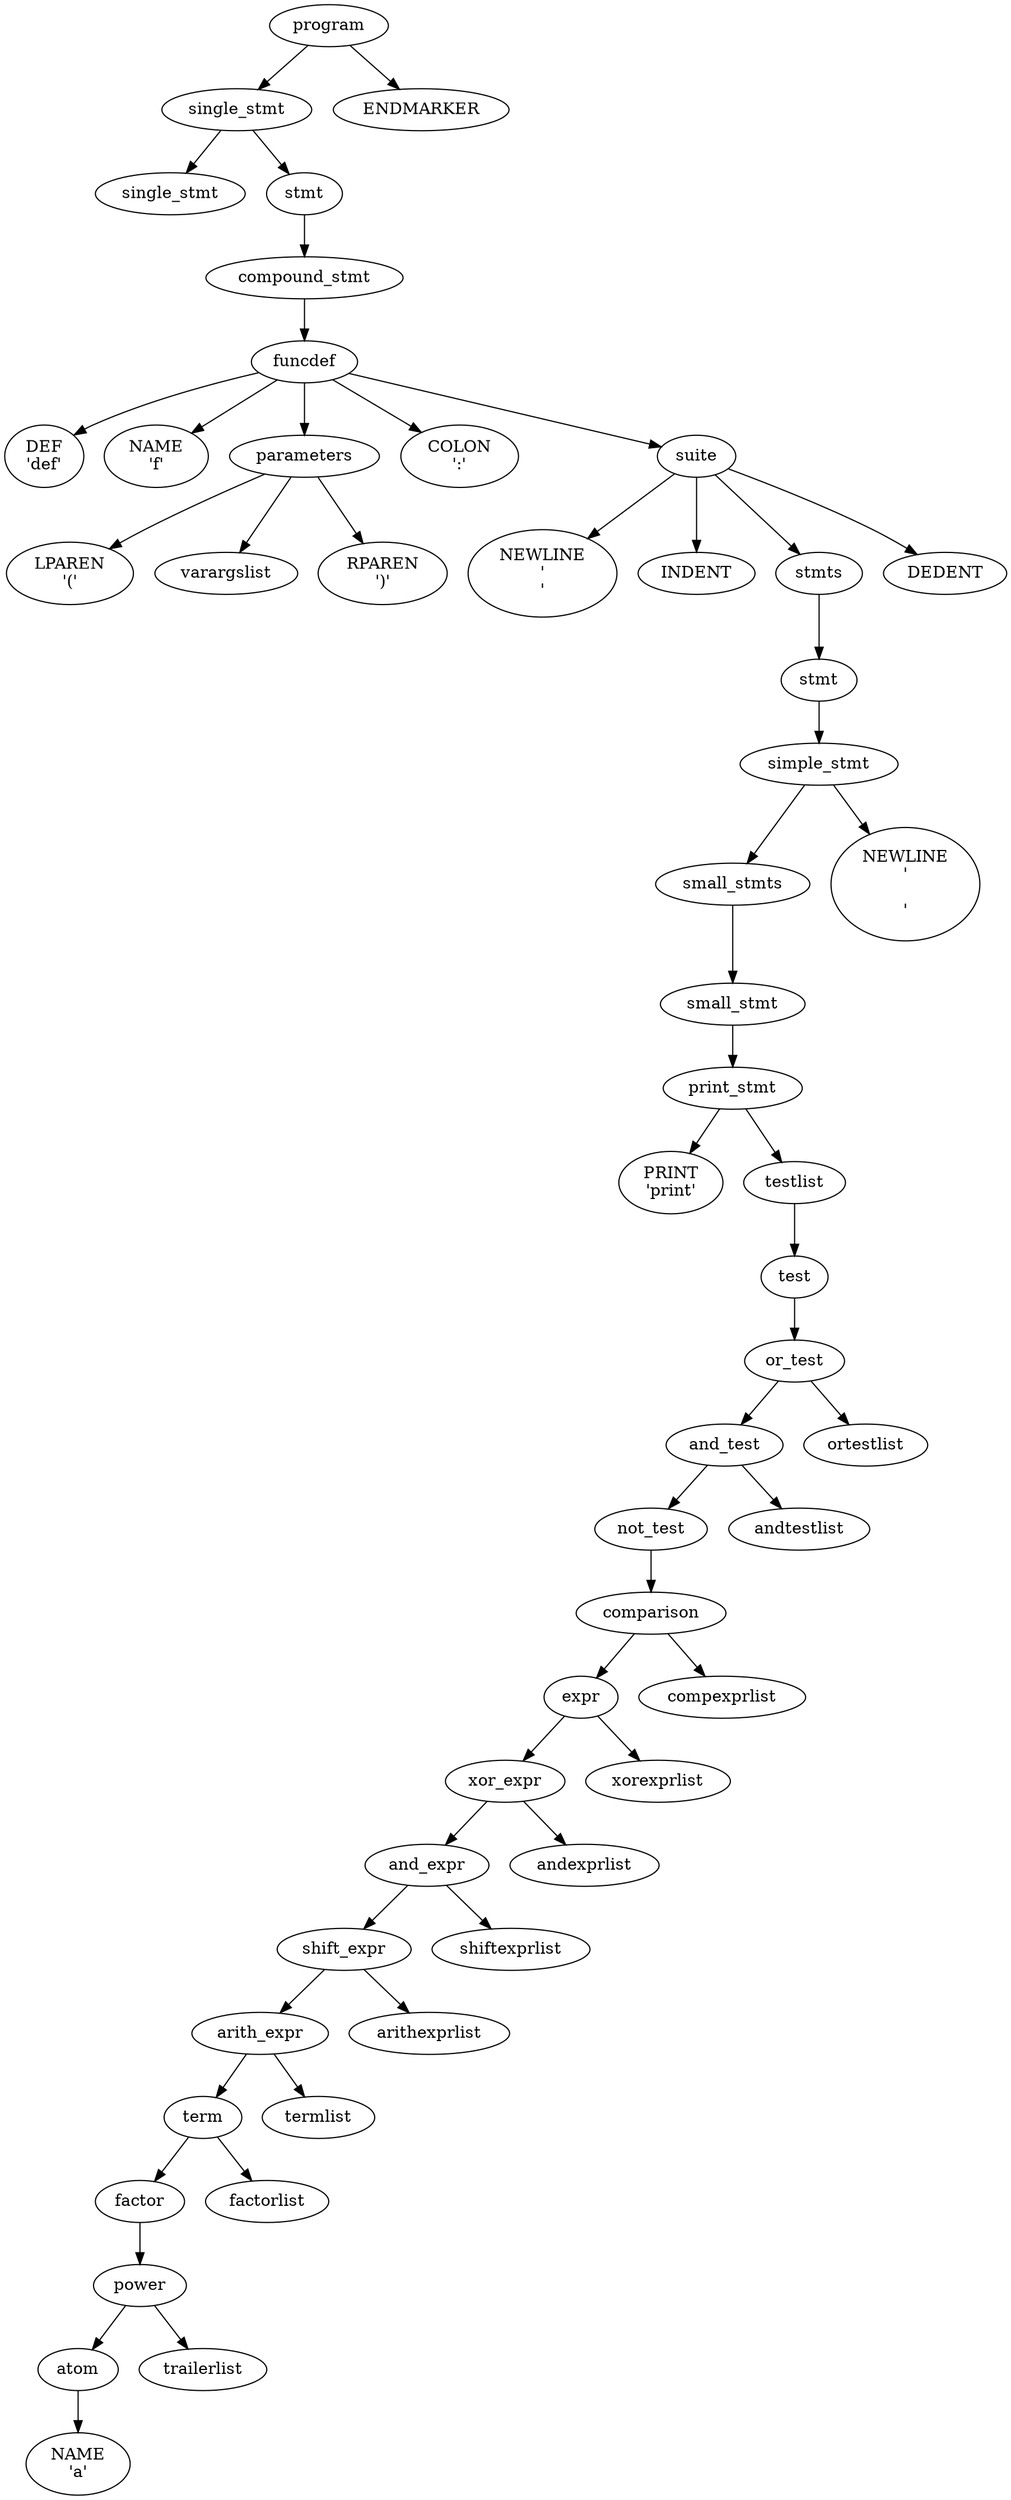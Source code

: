 digraph G 
{

	node0 [label="program"];
	node1 [label= "single_stmt"];
	node0 -> node1;
	node2 [label= "ENDMARKER"];
	node0 -> node2;
	node3 [label= "single_stmt"];
	node1 -> node3;
	node4 [label= "stmt"];
	node1 -> node4;
	node5 [label= "compound_stmt"];
	node4 -> node5;
	node6 [label= "funcdef"];
	node5 -> node6;
	node7 [label= "DEF\n'def'"];
	node6 -> node7;
	node8 [label= "NAME\n'f'"];
	node6 -> node8;
	node9 [label= "parameters"];
	node6 -> node9;
	node10 [label= "COLON\n':'"];
	node6 -> node10;
	node11 [label= "suite"];
	node6 -> node11;
	node12 [label= "NEWLINE\n'\n'"];
	node11 -> node12;
	node13 [label= "INDENT"];
	node11 -> node13;
	node14 [label= "stmts"];
	node11 -> node14;
	node15 [label= "DEDENT"];
	node11 -> node15;
	node16 [label= "stmt"];
	node14 -> node16;
	node17 [label= "simple_stmt"];
	node16 -> node17;
	node18 [label= "small_stmts"];
	node17 -> node18;
	node19 [label= "NEWLINE\n'\n\n'"];
	node17 -> node19;
	node20 [label= "small_stmt"];
	node18 -> node20;
	node21 [label= "print_stmt"];
	node20 -> node21;
	node22 [label= "PRINT\n'print'"];
	node21 -> node22;
	node23 [label= "testlist"];
	node21 -> node23;
	node24 [label= "test"];
	node23 -> node24;
	node25 [label= "or_test"];
	node24 -> node25;
	node26 [label= "and_test"];
	node25 -> node26;
	node27 [label= "ortestlist"];
	node25 -> node27;
	node28 [label= "not_test"];
	node26 -> node28;
	node29 [label= "andtestlist"];
	node26 -> node29;
	node30 [label= "comparison"];
	node28 -> node30;
	node31 [label= "expr"];
	node30 -> node31;
	node32 [label= "compexprlist"];
	node30 -> node32;
	node33 [label= "xor_expr"];
	node31 -> node33;
	node34 [label= "xorexprlist"];
	node31 -> node34;
	node35 [label= "and_expr"];
	node33 -> node35;
	node36 [label= "andexprlist"];
	node33 -> node36;
	node37 [label= "shift_expr"];
	node35 -> node37;
	node38 [label= "shiftexprlist"];
	node35 -> node38;
	node39 [label= "arith_expr"];
	node37 -> node39;
	node40 [label= "arithexprlist"];
	node37 -> node40;
	node41 [label= "term"];
	node39 -> node41;
	node42 [label= "termlist"];
	node39 -> node42;
	node43 [label= "factor"];
	node41 -> node43;
	node44 [label= "factorlist"];
	node41 -> node44;
	node45 [label= "power"];
	node43 -> node45;
	node46 [label= "atom"];
	node45 -> node46;
	node47 [label= "trailerlist"];
	node45 -> node47;
	node48 [label= "NAME\n'a'"];
	node46 -> node48;
	node49 [label= "LPAREN\n'('"];
	node9 -> node49;
	node50 [label= "varargslist"];
	node9 -> node50;
	node51 [label= "RPAREN\n')'"];
	node9 -> node51;
}
